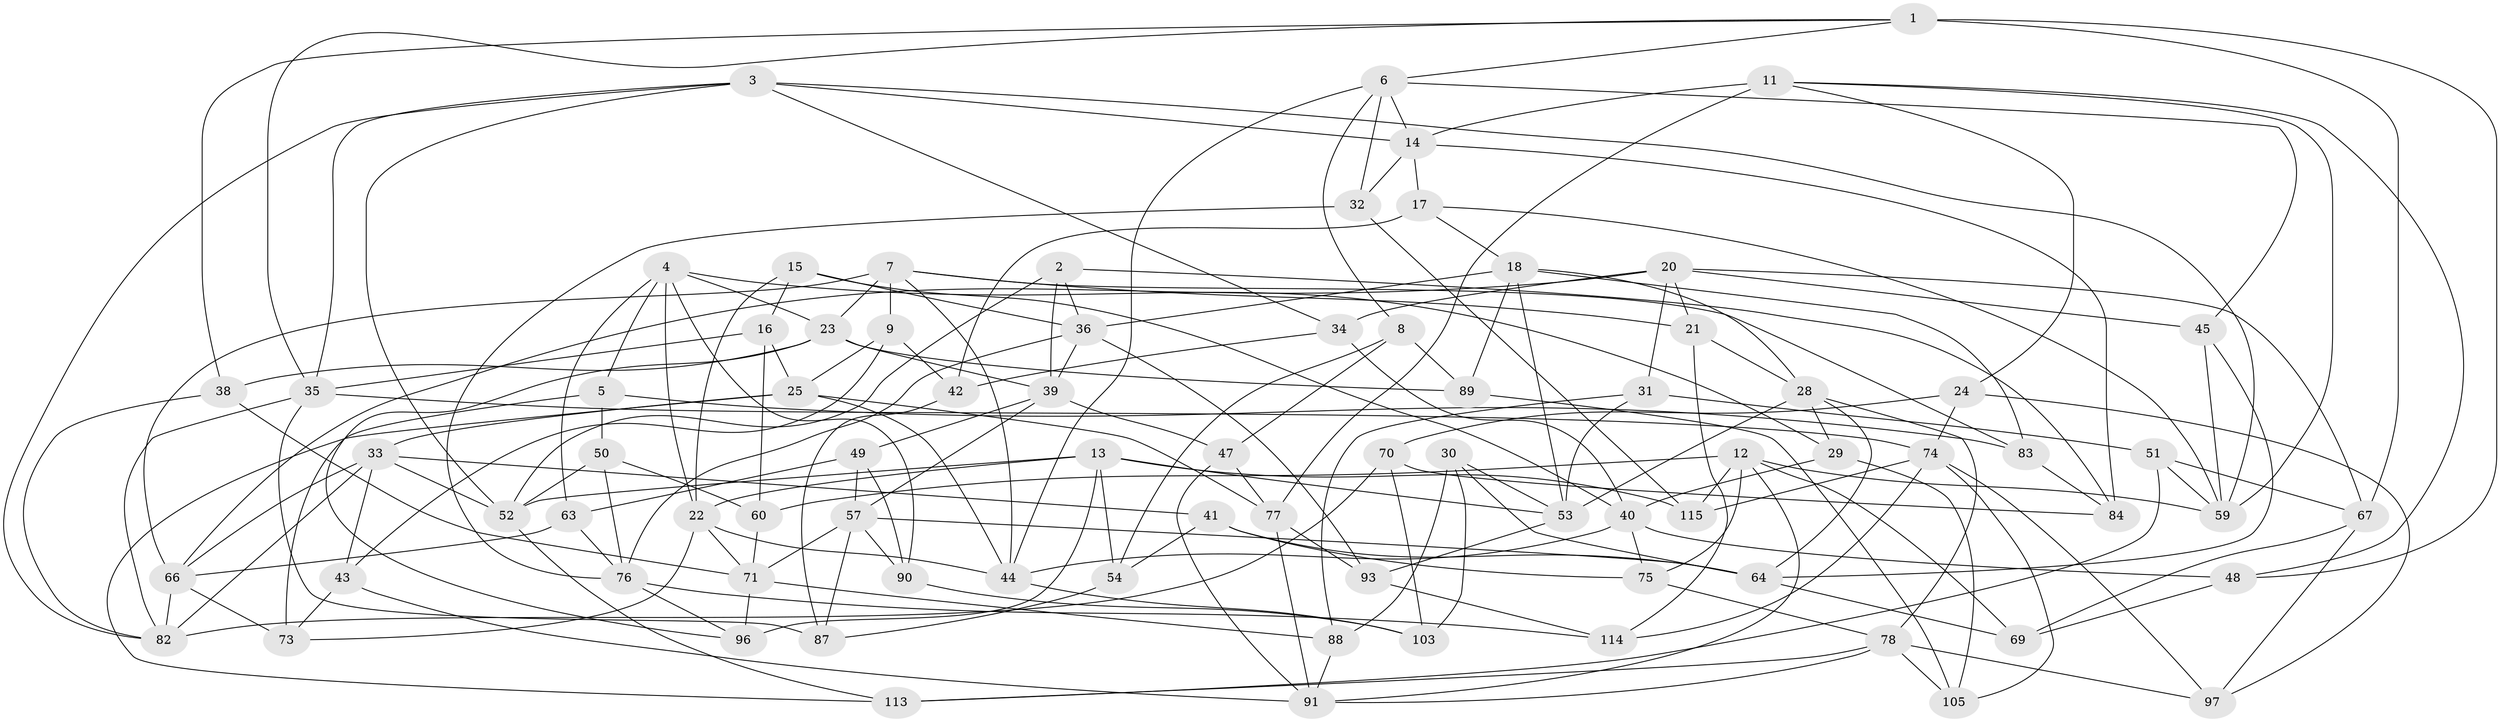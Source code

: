 // Generated by graph-tools (version 1.1) at 2025/52/02/27/25 19:52:27]
// undirected, 80 vertices, 193 edges
graph export_dot {
graph [start="1"]
  node [color=gray90,style=filled];
  1 [super="+55"];
  2;
  3 [super="+92"];
  4 [super="+72"];
  5;
  6 [super="+10"];
  7 [super="+56"];
  8;
  9;
  11 [super="+111"];
  12 [super="+106"];
  13 [super="+94"];
  14 [super="+19"];
  15;
  16;
  17;
  18 [super="+86"];
  20 [super="+101"];
  21;
  22 [super="+26"];
  23 [super="+46"];
  24;
  25 [super="+27"];
  28 [super="+79"];
  29;
  30;
  31;
  32;
  33 [super="+85"];
  34;
  35 [super="+37"];
  36 [super="+80"];
  38;
  39 [super="+58"];
  40 [super="+81"];
  41;
  42;
  43;
  44 [super="+62"];
  45;
  47;
  48;
  49;
  50;
  51;
  52 [super="+102"];
  53 [super="+61"];
  54;
  57 [super="+65"];
  59 [super="+109"];
  60;
  63;
  64 [super="+107"];
  66 [super="+68"];
  67 [super="+100"];
  69;
  70;
  71 [super="+98"];
  73;
  74 [super="+95"];
  75;
  76 [super="+110"];
  77 [super="+104"];
  78 [super="+112"];
  82 [super="+108"];
  83;
  84;
  87;
  88;
  89;
  90;
  91 [super="+99"];
  93;
  96;
  97;
  103;
  105;
  113;
  114;
  115;
  1 -- 38;
  1 -- 48;
  1 -- 67 [weight=2];
  1 -- 6;
  1 -- 35;
  2 -- 36;
  2 -- 84;
  2 -- 39;
  2 -- 52;
  3 -- 82;
  3 -- 59;
  3 -- 35;
  3 -- 34;
  3 -- 52;
  3 -- 14;
  4 -- 5;
  4 -- 90;
  4 -- 29;
  4 -- 63;
  4 -- 23;
  4 -- 22;
  5 -- 50;
  5 -- 83;
  5 -- 73;
  6 -- 32;
  6 -- 14;
  6 -- 8;
  6 -- 44;
  6 -- 45;
  7 -- 21;
  7 -- 44;
  7 -- 83;
  7 -- 9;
  7 -- 66;
  7 -- 23;
  8 -- 54;
  8 -- 47;
  8 -- 89;
  9 -- 25;
  9 -- 43;
  9 -- 42;
  11 -- 24;
  11 -- 77 [weight=2];
  11 -- 48;
  11 -- 59;
  11 -- 14;
  12 -- 75;
  12 -- 69;
  12 -- 91;
  12 -- 115;
  12 -- 59;
  12 -- 60;
  13 -- 22;
  13 -- 52;
  13 -- 54;
  13 -- 96;
  13 -- 115;
  13 -- 53;
  14 -- 84;
  14 -- 32;
  14 -- 17;
  15 -- 16;
  15 -- 36;
  15 -- 22;
  15 -- 40;
  16 -- 60;
  16 -- 25;
  16 -- 35;
  17 -- 59;
  17 -- 42;
  17 -- 18;
  18 -- 83;
  18 -- 89;
  18 -- 36;
  18 -- 53;
  18 -- 28;
  20 -- 45;
  20 -- 34;
  20 -- 67;
  20 -- 66;
  20 -- 21;
  20 -- 31;
  21 -- 114;
  21 -- 28;
  22 -- 44;
  22 -- 73;
  22 -- 71;
  23 -- 89;
  23 -- 38;
  23 -- 96;
  23 -- 39;
  24 -- 97;
  24 -- 70;
  24 -- 74;
  25 -- 113;
  25 -- 33;
  25 -- 44;
  25 -- 77;
  28 -- 78;
  28 -- 64;
  28 -- 53;
  28 -- 29;
  29 -- 105;
  29 -- 40;
  30 -- 88;
  30 -- 103;
  30 -- 53;
  30 -- 64;
  31 -- 51;
  31 -- 88;
  31 -- 53;
  32 -- 115;
  32 -- 76;
  33 -- 41;
  33 -- 52;
  33 -- 82;
  33 -- 66;
  33 -- 43;
  34 -- 42;
  34 -- 40;
  35 -- 74;
  35 -- 87;
  35 -- 82;
  36 -- 93;
  36 -- 39;
  36 -- 76;
  38 -- 82;
  38 -- 71;
  39 -- 47;
  39 -- 49;
  39 -- 57;
  40 -- 75;
  40 -- 48;
  40 -- 44;
  41 -- 75;
  41 -- 54;
  41 -- 64;
  42 -- 87;
  43 -- 73;
  43 -- 91;
  44 -- 103;
  45 -- 59;
  45 -- 64;
  47 -- 91;
  47 -- 77;
  48 -- 69;
  49 -- 63;
  49 -- 90;
  49 -- 57;
  50 -- 60;
  50 -- 52;
  50 -- 76;
  51 -- 113;
  51 -- 59;
  51 -- 67;
  52 -- 113;
  53 -- 93;
  54 -- 87;
  57 -- 71;
  57 -- 87;
  57 -- 64;
  57 -- 90;
  60 -- 71;
  63 -- 76;
  63 -- 66;
  64 -- 69;
  66 -- 73;
  66 -- 82;
  67 -- 69;
  67 -- 97;
  70 -- 82;
  70 -- 103;
  70 -- 84;
  71 -- 88;
  71 -- 96;
  74 -- 105;
  74 -- 97;
  74 -- 115;
  74 -- 114;
  75 -- 78;
  76 -- 114;
  76 -- 96;
  77 -- 91;
  77 -- 93;
  78 -- 91;
  78 -- 97;
  78 -- 113;
  78 -- 105;
  83 -- 84;
  88 -- 91;
  89 -- 105;
  90 -- 103;
  93 -- 114;
}
